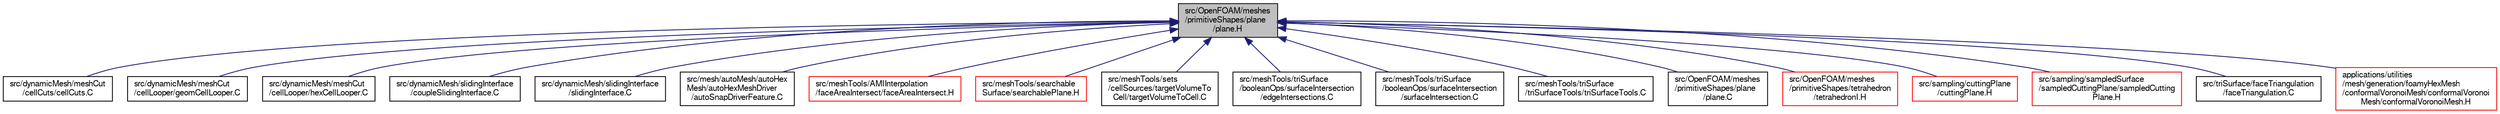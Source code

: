 digraph "src/OpenFOAM/meshes/primitiveShapes/plane/plane.H"
{
  bgcolor="transparent";
  edge [fontname="FreeSans",fontsize="10",labelfontname="FreeSans",labelfontsize="10"];
  node [fontname="FreeSans",fontsize="10",shape=record];
  Node106 [label="src/OpenFOAM/meshes\l/primitiveShapes/plane\l/plane.H",height=0.2,width=0.4,color="black", fillcolor="grey75", style="filled", fontcolor="black"];
  Node106 -> Node107 [dir="back",color="midnightblue",fontsize="10",style="solid",fontname="FreeSans"];
  Node107 [label="src/dynamicMesh/meshCut\l/cellCuts/cellCuts.C",height=0.2,width=0.4,color="black",URL="$a00449.html"];
  Node106 -> Node108 [dir="back",color="midnightblue",fontsize="10",style="solid",fontname="FreeSans"];
  Node108 [label="src/dynamicMesh/meshCut\l/cellLooper/geomCellLooper.C",height=0.2,width=0.4,color="black",URL="$a00461.html"];
  Node106 -> Node109 [dir="back",color="midnightblue",fontsize="10",style="solid",fontname="FreeSans"];
  Node109 [label="src/dynamicMesh/meshCut\l/cellLooper/hexCellLooper.C",height=0.2,width=0.4,color="black",URL="$a00467.html"];
  Node106 -> Node110 [dir="back",color="midnightblue",fontsize="10",style="solid",fontname="FreeSans"];
  Node110 [label="src/dynamicMesh/slidingInterface\l/coupleSlidingInterface.C",height=0.2,width=0.4,color="black",URL="$a00848.html"];
  Node106 -> Node111 [dir="back",color="midnightblue",fontsize="10",style="solid",fontname="FreeSans"];
  Node111 [label="src/dynamicMesh/slidingInterface\l/slidingInterface.C",height=0.2,width=0.4,color="black",URL="$a00875.html"];
  Node106 -> Node112 [dir="back",color="midnightblue",fontsize="10",style="solid",fontname="FreeSans"];
  Node112 [label="src/mesh/autoMesh/autoHex\lMesh/autoHexMeshDriver\l/autoSnapDriverFeature.C",height=0.2,width=0.4,color="black",URL="$a06857.html"];
  Node106 -> Node113 [dir="back",color="midnightblue",fontsize="10",style="solid",fontname="FreeSans"];
  Node113 [label="src/meshTools/AMIInterpolation\l/faceAreaIntersect/faceAreaIntersect.H",height=0.2,width=0.4,color="red",URL="$a07298.html"];
  Node106 -> Node469 [dir="back",color="midnightblue",fontsize="10",style="solid",fontname="FreeSans"];
  Node469 [label="src/meshTools/searchable\lSurface/searchablePlane.H",height=0.2,width=0.4,color="red",URL="$a07802.html"];
  Node106 -> Node471 [dir="back",color="midnightblue",fontsize="10",style="solid",fontname="FreeSans"];
  Node471 [label="src/meshTools/sets\l/cellSources/targetVolumeTo\lCell/targetVolumeToCell.C",height=0.2,width=0.4,color="black",URL="$a07952.html"];
  Node106 -> Node472 [dir="back",color="midnightblue",fontsize="10",style="solid",fontname="FreeSans"];
  Node472 [label="src/meshTools/triSurface\l/booleanOps/surfaceIntersection\l/edgeIntersections.C",height=0.2,width=0.4,color="black",URL="$a08192.html"];
  Node106 -> Node473 [dir="back",color="midnightblue",fontsize="10",style="solid",fontname="FreeSans"];
  Node473 [label="src/meshTools/triSurface\l/booleanOps/surfaceIntersection\l/surfaceIntersection.C",height=0.2,width=0.4,color="black",URL="$a08198.html"];
  Node106 -> Node474 [dir="back",color="midnightblue",fontsize="10",style="solid",fontname="FreeSans"];
  Node474 [label="src/meshTools/triSurface\l/triSurfaceTools/triSurfaceTools.C",height=0.2,width=0.4,color="black",URL="$a08261.html"];
  Node106 -> Node475 [dir="back",color="midnightblue",fontsize="10",style="solid",fontname="FreeSans"];
  Node475 [label="src/OpenFOAM/meshes\l/primitiveShapes/plane\l/plane.C",height=0.2,width=0.4,color="black",URL="$a12053.html"];
  Node106 -> Node476 [dir="back",color="midnightblue",fontsize="10",style="solid",fontname="FreeSans"];
  Node476 [label="src/OpenFOAM/meshes\l/primitiveShapes/tetrahedron\l/tetrahedronI.H",height=0.2,width=0.4,color="red",URL="$a12095.html"];
  Node106 -> Node764 [dir="back",color="midnightblue",fontsize="10",style="solid",fontname="FreeSans"];
  Node764 [label="src/sampling/cuttingPlane\l/cuttingPlane.H",height=0.2,width=0.4,color="red",URL="$a14498.html"];
  Node106 -> Node712 [dir="back",color="midnightblue",fontsize="10",style="solid",fontname="FreeSans"];
  Node712 [label="src/sampling/sampledSurface\l/sampledCuttingPlane/sampledCutting\lPlane.H",height=0.2,width=0.4,color="red",URL="$a14741.html"];
  Node106 -> Node767 [dir="back",color="midnightblue",fontsize="10",style="solid",fontname="FreeSans"];
  Node767 [label="src/triSurface/faceTriangulation\l/faceTriangulation.C",height=0.2,width=0.4,color="black",URL="$a16907.html"];
  Node106 -> Node621 [dir="back",color="midnightblue",fontsize="10",style="solid",fontname="FreeSans"];
  Node621 [label="applications/utilities\l/mesh/generation/foamyHexMesh\l/conformalVoronoiMesh/conformalVoronoi\lMesh/conformalVoronoiMesh.H",height=0.2,width=0.4,color="red",URL="$a18179.html"];
}
